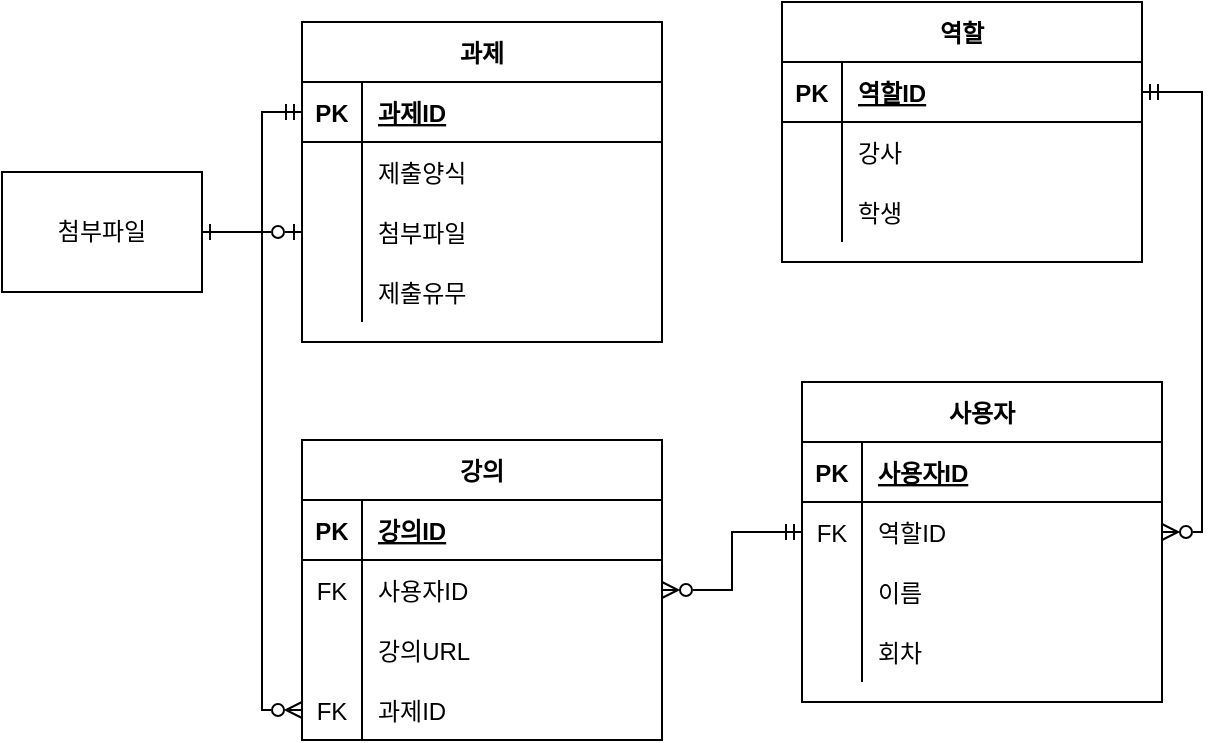 <mxfile version="20.2.6" type="device"><diagram id="R2lEEEUBdFMjLlhIrx00" name="Page-1"><mxGraphModel dx="1290" dy="761" grid="1" gridSize="10" guides="1" tooltips="1" connect="1" arrows="1" fold="1" page="1" pageScale="1" pageWidth="850" pageHeight="1100" math="0" shadow="0" extFonts="Permanent Marker^https://fonts.googleapis.com/css?family=Permanent+Marker"><root><mxCell id="0"/><mxCell id="1" parent="0"/><mxCell id="EH2SI0XtXaXtmmnTA6p--169" value="강의" style="shape=table;startSize=30;container=1;collapsible=1;childLayout=tableLayout;fixedRows=1;rowLines=0;fontStyle=1;align=center;resizeLast=1;" parent="1" vertex="1"><mxGeometry x="50" y="229" width="180" height="150" as="geometry"/></mxCell><mxCell id="EH2SI0XtXaXtmmnTA6p--170" value="" style="shape=tableRow;horizontal=0;startSize=0;swimlaneHead=0;swimlaneBody=0;fillColor=none;collapsible=0;dropTarget=0;points=[[0,0.5],[1,0.5]];portConstraint=eastwest;top=0;left=0;right=0;bottom=1;" parent="EH2SI0XtXaXtmmnTA6p--169" vertex="1"><mxGeometry y="30" width="180" height="30" as="geometry"/></mxCell><mxCell id="EH2SI0XtXaXtmmnTA6p--171" value="PK" style="shape=partialRectangle;connectable=0;fillColor=none;top=0;left=0;bottom=0;right=0;fontStyle=1;overflow=hidden;" parent="EH2SI0XtXaXtmmnTA6p--170" vertex="1"><mxGeometry width="30" height="30" as="geometry"><mxRectangle width="30" height="30" as="alternateBounds"/></mxGeometry></mxCell><mxCell id="EH2SI0XtXaXtmmnTA6p--172" value="강의ID" style="shape=partialRectangle;connectable=0;fillColor=none;top=0;left=0;bottom=0;right=0;align=left;spacingLeft=6;fontStyle=5;overflow=hidden;" parent="EH2SI0XtXaXtmmnTA6p--170" vertex="1"><mxGeometry x="30" width="150" height="30" as="geometry"><mxRectangle width="150" height="30" as="alternateBounds"/></mxGeometry></mxCell><mxCell id="EH2SI0XtXaXtmmnTA6p--173" value="" style="shape=tableRow;horizontal=0;startSize=0;swimlaneHead=0;swimlaneBody=0;fillColor=none;collapsible=0;dropTarget=0;points=[[0,0.5],[1,0.5]];portConstraint=eastwest;top=0;left=0;right=0;bottom=0;" parent="EH2SI0XtXaXtmmnTA6p--169" vertex="1"><mxGeometry y="60" width="180" height="30" as="geometry"/></mxCell><mxCell id="EH2SI0XtXaXtmmnTA6p--174" value="FK" style="shape=partialRectangle;connectable=0;fillColor=none;top=0;left=0;bottom=0;right=0;editable=1;overflow=hidden;" parent="EH2SI0XtXaXtmmnTA6p--173" vertex="1"><mxGeometry width="30" height="30" as="geometry"><mxRectangle width="30" height="30" as="alternateBounds"/></mxGeometry></mxCell><mxCell id="EH2SI0XtXaXtmmnTA6p--175" value="사용자ID" style="shape=partialRectangle;connectable=0;fillColor=none;top=0;left=0;bottom=0;right=0;align=left;spacingLeft=6;overflow=hidden;" parent="EH2SI0XtXaXtmmnTA6p--173" vertex="1"><mxGeometry x="30" width="150" height="30" as="geometry"><mxRectangle width="150" height="30" as="alternateBounds"/></mxGeometry></mxCell><mxCell id="EH2SI0XtXaXtmmnTA6p--176" value="" style="shape=tableRow;horizontal=0;startSize=0;swimlaneHead=0;swimlaneBody=0;fillColor=none;collapsible=0;dropTarget=0;points=[[0,0.5],[1,0.5]];portConstraint=eastwest;top=0;left=0;right=0;bottom=0;" parent="EH2SI0XtXaXtmmnTA6p--169" vertex="1"><mxGeometry y="90" width="180" height="30" as="geometry"/></mxCell><mxCell id="EH2SI0XtXaXtmmnTA6p--177" value="" style="shape=partialRectangle;connectable=0;fillColor=none;top=0;left=0;bottom=0;right=0;editable=1;overflow=hidden;" parent="EH2SI0XtXaXtmmnTA6p--176" vertex="1"><mxGeometry width="30" height="30" as="geometry"><mxRectangle width="30" height="30" as="alternateBounds"/></mxGeometry></mxCell><mxCell id="EH2SI0XtXaXtmmnTA6p--178" value="강의URL" style="shape=partialRectangle;connectable=0;fillColor=none;top=0;left=0;bottom=0;right=0;align=left;spacingLeft=6;overflow=hidden;" parent="EH2SI0XtXaXtmmnTA6p--176" vertex="1"><mxGeometry x="30" width="150" height="30" as="geometry"><mxRectangle width="150" height="30" as="alternateBounds"/></mxGeometry></mxCell><mxCell id="EH2SI0XtXaXtmmnTA6p--179" value="" style="shape=tableRow;horizontal=0;startSize=0;swimlaneHead=0;swimlaneBody=0;fillColor=none;collapsible=0;dropTarget=0;points=[[0,0.5],[1,0.5]];portConstraint=eastwest;top=0;left=0;right=0;bottom=0;" parent="EH2SI0XtXaXtmmnTA6p--169" vertex="1"><mxGeometry y="120" width="180" height="30" as="geometry"/></mxCell><mxCell id="EH2SI0XtXaXtmmnTA6p--180" value="FK" style="shape=partialRectangle;connectable=0;fillColor=none;top=0;left=0;bottom=0;right=0;editable=1;overflow=hidden;" parent="EH2SI0XtXaXtmmnTA6p--179" vertex="1"><mxGeometry width="30" height="30" as="geometry"><mxRectangle width="30" height="30" as="alternateBounds"/></mxGeometry></mxCell><mxCell id="EH2SI0XtXaXtmmnTA6p--181" value="과제ID" style="shape=partialRectangle;connectable=0;fillColor=none;top=0;left=0;bottom=0;right=0;align=left;spacingLeft=6;overflow=hidden;" parent="EH2SI0XtXaXtmmnTA6p--179" vertex="1"><mxGeometry x="30" width="150" height="30" as="geometry"><mxRectangle width="150" height="30" as="alternateBounds"/></mxGeometry></mxCell><mxCell id="EH2SI0XtXaXtmmnTA6p--195" value="사용자" style="shape=table;startSize=30;container=1;collapsible=1;childLayout=tableLayout;fixedRows=1;rowLines=0;fontStyle=1;align=center;resizeLast=1;" parent="1" vertex="1"><mxGeometry x="300" y="200" width="180" height="160" as="geometry"/></mxCell><mxCell id="EH2SI0XtXaXtmmnTA6p--196" value="" style="shape=tableRow;horizontal=0;startSize=0;swimlaneHead=0;swimlaneBody=0;fillColor=none;collapsible=0;dropTarget=0;points=[[0,0.5],[1,0.5]];portConstraint=eastwest;top=0;left=0;right=0;bottom=1;" parent="EH2SI0XtXaXtmmnTA6p--195" vertex="1"><mxGeometry y="30" width="180" height="30" as="geometry"/></mxCell><mxCell id="EH2SI0XtXaXtmmnTA6p--197" value="PK" style="shape=partialRectangle;connectable=0;fillColor=none;top=0;left=0;bottom=0;right=0;fontStyle=1;overflow=hidden;" parent="EH2SI0XtXaXtmmnTA6p--196" vertex="1"><mxGeometry width="30" height="30" as="geometry"><mxRectangle width="30" height="30" as="alternateBounds"/></mxGeometry></mxCell><mxCell id="EH2SI0XtXaXtmmnTA6p--198" value="사용자ID" style="shape=partialRectangle;connectable=0;fillColor=none;top=0;left=0;bottom=0;right=0;align=left;spacingLeft=6;fontStyle=5;overflow=hidden;" parent="EH2SI0XtXaXtmmnTA6p--196" vertex="1"><mxGeometry x="30" width="150" height="30" as="geometry"><mxRectangle width="150" height="30" as="alternateBounds"/></mxGeometry></mxCell><mxCell id="EH2SI0XtXaXtmmnTA6p--199" value="" style="shape=tableRow;horizontal=0;startSize=0;swimlaneHead=0;swimlaneBody=0;fillColor=none;collapsible=0;dropTarget=0;points=[[0,0.5],[1,0.5]];portConstraint=eastwest;top=0;left=0;right=0;bottom=0;" parent="EH2SI0XtXaXtmmnTA6p--195" vertex="1"><mxGeometry y="60" width="180" height="30" as="geometry"/></mxCell><mxCell id="EH2SI0XtXaXtmmnTA6p--200" value="FK" style="shape=partialRectangle;connectable=0;fillColor=none;top=0;left=0;bottom=0;right=0;editable=1;overflow=hidden;" parent="EH2SI0XtXaXtmmnTA6p--199" vertex="1"><mxGeometry width="30" height="30" as="geometry"><mxRectangle width="30" height="30" as="alternateBounds"/></mxGeometry></mxCell><mxCell id="EH2SI0XtXaXtmmnTA6p--201" value="역할ID" style="shape=partialRectangle;connectable=0;fillColor=none;top=0;left=0;bottom=0;right=0;align=left;spacingLeft=6;overflow=hidden;" parent="EH2SI0XtXaXtmmnTA6p--199" vertex="1"><mxGeometry x="30" width="150" height="30" as="geometry"><mxRectangle width="150" height="30" as="alternateBounds"/></mxGeometry></mxCell><mxCell id="EH2SI0XtXaXtmmnTA6p--202" value="" style="shape=tableRow;horizontal=0;startSize=0;swimlaneHead=0;swimlaneBody=0;fillColor=none;collapsible=0;dropTarget=0;points=[[0,0.5],[1,0.5]];portConstraint=eastwest;top=0;left=0;right=0;bottom=0;" parent="EH2SI0XtXaXtmmnTA6p--195" vertex="1"><mxGeometry y="90" width="180" height="30" as="geometry"/></mxCell><mxCell id="EH2SI0XtXaXtmmnTA6p--203" value="" style="shape=partialRectangle;connectable=0;fillColor=none;top=0;left=0;bottom=0;right=0;editable=1;overflow=hidden;" parent="EH2SI0XtXaXtmmnTA6p--202" vertex="1"><mxGeometry width="30" height="30" as="geometry"><mxRectangle width="30" height="30" as="alternateBounds"/></mxGeometry></mxCell><mxCell id="EH2SI0XtXaXtmmnTA6p--204" value="이름" style="shape=partialRectangle;connectable=0;fillColor=none;top=0;left=0;bottom=0;right=0;align=left;spacingLeft=6;overflow=hidden;" parent="EH2SI0XtXaXtmmnTA6p--202" vertex="1"><mxGeometry x="30" width="150" height="30" as="geometry"><mxRectangle width="150" height="30" as="alternateBounds"/></mxGeometry></mxCell><mxCell id="EH2SI0XtXaXtmmnTA6p--227" value="" style="shape=tableRow;horizontal=0;startSize=0;swimlaneHead=0;swimlaneBody=0;fillColor=none;collapsible=0;dropTarget=0;points=[[0,0.5],[1,0.5]];portConstraint=eastwest;top=0;left=0;right=0;bottom=0;" parent="EH2SI0XtXaXtmmnTA6p--195" vertex="1"><mxGeometry y="120" width="180" height="30" as="geometry"/></mxCell><mxCell id="EH2SI0XtXaXtmmnTA6p--228" value="" style="shape=partialRectangle;connectable=0;fillColor=none;top=0;left=0;bottom=0;right=0;editable=1;overflow=hidden;" parent="EH2SI0XtXaXtmmnTA6p--227" vertex="1"><mxGeometry width="30" height="30" as="geometry"><mxRectangle width="30" height="30" as="alternateBounds"/></mxGeometry></mxCell><mxCell id="EH2SI0XtXaXtmmnTA6p--229" value="회차" style="shape=partialRectangle;connectable=0;fillColor=none;top=0;left=0;bottom=0;right=0;align=left;spacingLeft=6;overflow=hidden;" parent="EH2SI0XtXaXtmmnTA6p--227" vertex="1"><mxGeometry x="30" width="150" height="30" as="geometry"><mxRectangle width="150" height="30" as="alternateBounds"/></mxGeometry></mxCell><mxCell id="EH2SI0XtXaXtmmnTA6p--208" value="역할" style="shape=table;startSize=30;container=1;collapsible=1;childLayout=tableLayout;fixedRows=1;rowLines=0;fontStyle=1;align=center;resizeLast=1;" parent="1" vertex="1"><mxGeometry x="290" y="10" width="180" height="130" as="geometry"/></mxCell><mxCell id="EH2SI0XtXaXtmmnTA6p--209" value="" style="shape=tableRow;horizontal=0;startSize=0;swimlaneHead=0;swimlaneBody=0;fillColor=none;collapsible=0;dropTarget=0;points=[[0,0.5],[1,0.5]];portConstraint=eastwest;top=0;left=0;right=0;bottom=1;" parent="EH2SI0XtXaXtmmnTA6p--208" vertex="1"><mxGeometry y="30" width="180" height="30" as="geometry"/></mxCell><mxCell id="EH2SI0XtXaXtmmnTA6p--210" value="PK" style="shape=partialRectangle;connectable=0;fillColor=none;top=0;left=0;bottom=0;right=0;fontStyle=1;overflow=hidden;" parent="EH2SI0XtXaXtmmnTA6p--209" vertex="1"><mxGeometry width="30" height="30" as="geometry"><mxRectangle width="30" height="30" as="alternateBounds"/></mxGeometry></mxCell><mxCell id="EH2SI0XtXaXtmmnTA6p--211" value="역할ID" style="shape=partialRectangle;connectable=0;fillColor=none;top=0;left=0;bottom=0;right=0;align=left;spacingLeft=6;fontStyle=5;overflow=hidden;" parent="EH2SI0XtXaXtmmnTA6p--209" vertex="1"><mxGeometry x="30" width="150" height="30" as="geometry"><mxRectangle width="150" height="30" as="alternateBounds"/></mxGeometry></mxCell><mxCell id="EH2SI0XtXaXtmmnTA6p--212" value="" style="shape=tableRow;horizontal=0;startSize=0;swimlaneHead=0;swimlaneBody=0;fillColor=none;collapsible=0;dropTarget=0;points=[[0,0.5],[1,0.5]];portConstraint=eastwest;top=0;left=0;right=0;bottom=0;" parent="EH2SI0XtXaXtmmnTA6p--208" vertex="1"><mxGeometry y="60" width="180" height="30" as="geometry"/></mxCell><mxCell id="EH2SI0XtXaXtmmnTA6p--213" value="" style="shape=partialRectangle;connectable=0;fillColor=none;top=0;left=0;bottom=0;right=0;editable=1;overflow=hidden;" parent="EH2SI0XtXaXtmmnTA6p--212" vertex="1"><mxGeometry width="30" height="30" as="geometry"><mxRectangle width="30" height="30" as="alternateBounds"/></mxGeometry></mxCell><mxCell id="EH2SI0XtXaXtmmnTA6p--214" value="강사" style="shape=partialRectangle;connectable=0;fillColor=none;top=0;left=0;bottom=0;right=0;align=left;spacingLeft=6;overflow=hidden;" parent="EH2SI0XtXaXtmmnTA6p--212" vertex="1"><mxGeometry x="30" width="150" height="30" as="geometry"><mxRectangle width="150" height="30" as="alternateBounds"/></mxGeometry></mxCell><mxCell id="EH2SI0XtXaXtmmnTA6p--215" value="" style="shape=tableRow;horizontal=0;startSize=0;swimlaneHead=0;swimlaneBody=0;fillColor=none;collapsible=0;dropTarget=0;points=[[0,0.5],[1,0.5]];portConstraint=eastwest;top=0;left=0;right=0;bottom=0;" parent="EH2SI0XtXaXtmmnTA6p--208" vertex="1"><mxGeometry y="90" width="180" height="30" as="geometry"/></mxCell><mxCell id="EH2SI0XtXaXtmmnTA6p--216" value="" style="shape=partialRectangle;connectable=0;fillColor=none;top=0;left=0;bottom=0;right=0;editable=1;overflow=hidden;" parent="EH2SI0XtXaXtmmnTA6p--215" vertex="1"><mxGeometry width="30" height="30" as="geometry"><mxRectangle width="30" height="30" as="alternateBounds"/></mxGeometry></mxCell><mxCell id="EH2SI0XtXaXtmmnTA6p--217" value="학생" style="shape=partialRectangle;connectable=0;fillColor=none;top=0;left=0;bottom=0;right=0;align=left;spacingLeft=6;overflow=hidden;" parent="EH2SI0XtXaXtmmnTA6p--215" vertex="1"><mxGeometry x="30" width="150" height="30" as="geometry"><mxRectangle width="150" height="30" as="alternateBounds"/></mxGeometry></mxCell><mxCell id="EH2SI0XtXaXtmmnTA6p--221" style="edgeStyle=orthogonalEdgeStyle;rounded=0;orthogonalLoop=1;jettySize=auto;html=1;entryX=1;entryY=0.5;entryDx=0;entryDy=0;endArrow=ERzeroToMany;endFill=0;startArrow=ERmandOne;startFill=0;" parent="1" source="EH2SI0XtXaXtmmnTA6p--209" target="EH2SI0XtXaXtmmnTA6p--199" edge="1"><mxGeometry relative="1" as="geometry"/></mxCell><mxCell id="EH2SI0XtXaXtmmnTA6p--222" style="edgeStyle=orthogonalEdgeStyle;rounded=0;orthogonalLoop=1;jettySize=auto;html=1;entryX=1;entryY=0.5;entryDx=0;entryDy=0;endArrow=ERzeroToMany;endFill=0;startArrow=ERmandOne;startFill=0;" parent="1" source="EH2SI0XtXaXtmmnTA6p--199" target="EH2SI0XtXaXtmmnTA6p--173" edge="1"><mxGeometry relative="1" as="geometry"/></mxCell><mxCell id="EH2SI0XtXaXtmmnTA6p--230" value="과제" style="shape=table;startSize=30;container=1;collapsible=1;childLayout=tableLayout;fixedRows=1;rowLines=0;fontStyle=1;align=center;resizeLast=1;" parent="1" vertex="1"><mxGeometry x="50" y="20" width="180" height="160" as="geometry"/></mxCell><mxCell id="EH2SI0XtXaXtmmnTA6p--231" value="" style="shape=tableRow;horizontal=0;startSize=0;swimlaneHead=0;swimlaneBody=0;fillColor=none;collapsible=0;dropTarget=0;points=[[0,0.5],[1,0.5]];portConstraint=eastwest;top=0;left=0;right=0;bottom=1;" parent="EH2SI0XtXaXtmmnTA6p--230" vertex="1"><mxGeometry y="30" width="180" height="30" as="geometry"/></mxCell><mxCell id="EH2SI0XtXaXtmmnTA6p--232" value="PK" style="shape=partialRectangle;connectable=0;fillColor=none;top=0;left=0;bottom=0;right=0;fontStyle=1;overflow=hidden;" parent="EH2SI0XtXaXtmmnTA6p--231" vertex="1"><mxGeometry width="30" height="30" as="geometry"><mxRectangle width="30" height="30" as="alternateBounds"/></mxGeometry></mxCell><mxCell id="EH2SI0XtXaXtmmnTA6p--233" value="과제ID" style="shape=partialRectangle;connectable=0;fillColor=none;top=0;left=0;bottom=0;right=0;align=left;spacingLeft=6;fontStyle=5;overflow=hidden;" parent="EH2SI0XtXaXtmmnTA6p--231" vertex="1"><mxGeometry x="30" width="150" height="30" as="geometry"><mxRectangle width="150" height="30" as="alternateBounds"/></mxGeometry></mxCell><mxCell id="EH2SI0XtXaXtmmnTA6p--234" value="" style="shape=tableRow;horizontal=0;startSize=0;swimlaneHead=0;swimlaneBody=0;fillColor=none;collapsible=0;dropTarget=0;points=[[0,0.5],[1,0.5]];portConstraint=eastwest;top=0;left=0;right=0;bottom=0;" parent="EH2SI0XtXaXtmmnTA6p--230" vertex="1"><mxGeometry y="60" width="180" height="30" as="geometry"/></mxCell><mxCell id="EH2SI0XtXaXtmmnTA6p--235" value="" style="shape=partialRectangle;connectable=0;fillColor=none;top=0;left=0;bottom=0;right=0;editable=1;overflow=hidden;" parent="EH2SI0XtXaXtmmnTA6p--234" vertex="1"><mxGeometry width="30" height="30" as="geometry"><mxRectangle width="30" height="30" as="alternateBounds"/></mxGeometry></mxCell><mxCell id="EH2SI0XtXaXtmmnTA6p--236" value="제출양식" style="shape=partialRectangle;connectable=0;fillColor=none;top=0;left=0;bottom=0;right=0;align=left;spacingLeft=6;overflow=hidden;" parent="EH2SI0XtXaXtmmnTA6p--234" vertex="1"><mxGeometry x="30" width="150" height="30" as="geometry"><mxRectangle width="150" height="30" as="alternateBounds"/></mxGeometry></mxCell><mxCell id="EH2SI0XtXaXtmmnTA6p--237" value="" style="shape=tableRow;horizontal=0;startSize=0;swimlaneHead=0;swimlaneBody=0;fillColor=none;collapsible=0;dropTarget=0;points=[[0,0.5],[1,0.5]];portConstraint=eastwest;top=0;left=0;right=0;bottom=0;" parent="EH2SI0XtXaXtmmnTA6p--230" vertex="1"><mxGeometry y="90" width="180" height="30" as="geometry"/></mxCell><mxCell id="EH2SI0XtXaXtmmnTA6p--238" value="" style="shape=partialRectangle;connectable=0;fillColor=none;top=0;left=0;bottom=0;right=0;editable=1;overflow=hidden;" parent="EH2SI0XtXaXtmmnTA6p--237" vertex="1"><mxGeometry width="30" height="30" as="geometry"><mxRectangle width="30" height="30" as="alternateBounds"/></mxGeometry></mxCell><mxCell id="EH2SI0XtXaXtmmnTA6p--239" value="첨부파일" style="shape=partialRectangle;connectable=0;fillColor=none;top=0;left=0;bottom=0;right=0;align=left;spacingLeft=6;overflow=hidden;" parent="EH2SI0XtXaXtmmnTA6p--237" vertex="1"><mxGeometry x="30" width="150" height="30" as="geometry"><mxRectangle width="150" height="30" as="alternateBounds"/></mxGeometry></mxCell><mxCell id="EH2SI0XtXaXtmmnTA6p--240" value="" style="shape=tableRow;horizontal=0;startSize=0;swimlaneHead=0;swimlaneBody=0;fillColor=none;collapsible=0;dropTarget=0;points=[[0,0.5],[1,0.5]];portConstraint=eastwest;top=0;left=0;right=0;bottom=0;" parent="EH2SI0XtXaXtmmnTA6p--230" vertex="1"><mxGeometry y="120" width="180" height="30" as="geometry"/></mxCell><mxCell id="EH2SI0XtXaXtmmnTA6p--241" value="" style="shape=partialRectangle;connectable=0;fillColor=none;top=0;left=0;bottom=0;right=0;editable=1;overflow=hidden;" parent="EH2SI0XtXaXtmmnTA6p--240" vertex="1"><mxGeometry width="30" height="30" as="geometry"><mxRectangle width="30" height="30" as="alternateBounds"/></mxGeometry></mxCell><mxCell id="EH2SI0XtXaXtmmnTA6p--242" value="제출유무" style="shape=partialRectangle;connectable=0;fillColor=none;top=0;left=0;bottom=0;right=0;align=left;spacingLeft=6;overflow=hidden;" parent="EH2SI0XtXaXtmmnTA6p--240" vertex="1"><mxGeometry x="30" width="150" height="30" as="geometry"><mxRectangle width="150" height="30" as="alternateBounds"/></mxGeometry></mxCell><mxCell id="EH2SI0XtXaXtmmnTA6p--244" style="edgeStyle=orthogonalEdgeStyle;rounded=0;orthogonalLoop=1;jettySize=auto;html=1;entryX=0;entryY=0.5;entryDx=0;entryDy=0;startArrow=ERmandOne;startFill=0;endArrow=ERzeroToMany;endFill=0;" parent="1" source="EH2SI0XtXaXtmmnTA6p--231" target="EH2SI0XtXaXtmmnTA6p--179" edge="1"><mxGeometry relative="1" as="geometry"/></mxCell><mxCell id="SwQZNb9D86ipV2cIIwGx-2" style="edgeStyle=orthogonalEdgeStyle;rounded=0;orthogonalLoop=1;jettySize=auto;html=1;entryX=0;entryY=0.5;entryDx=0;entryDy=0;startArrow=ERone;startFill=0;endArrow=ERzeroToOne;endFill=0;" edge="1" parent="1" source="SwQZNb9D86ipV2cIIwGx-1" target="EH2SI0XtXaXtmmnTA6p--237"><mxGeometry relative="1" as="geometry"/></mxCell><mxCell id="SwQZNb9D86ipV2cIIwGx-1" value="첨부파일" style="whiteSpace=wrap;html=1;align=center;" vertex="1" parent="1"><mxGeometry x="-100" y="95" width="100" height="60" as="geometry"/></mxCell></root></mxGraphModel></diagram></mxfile>